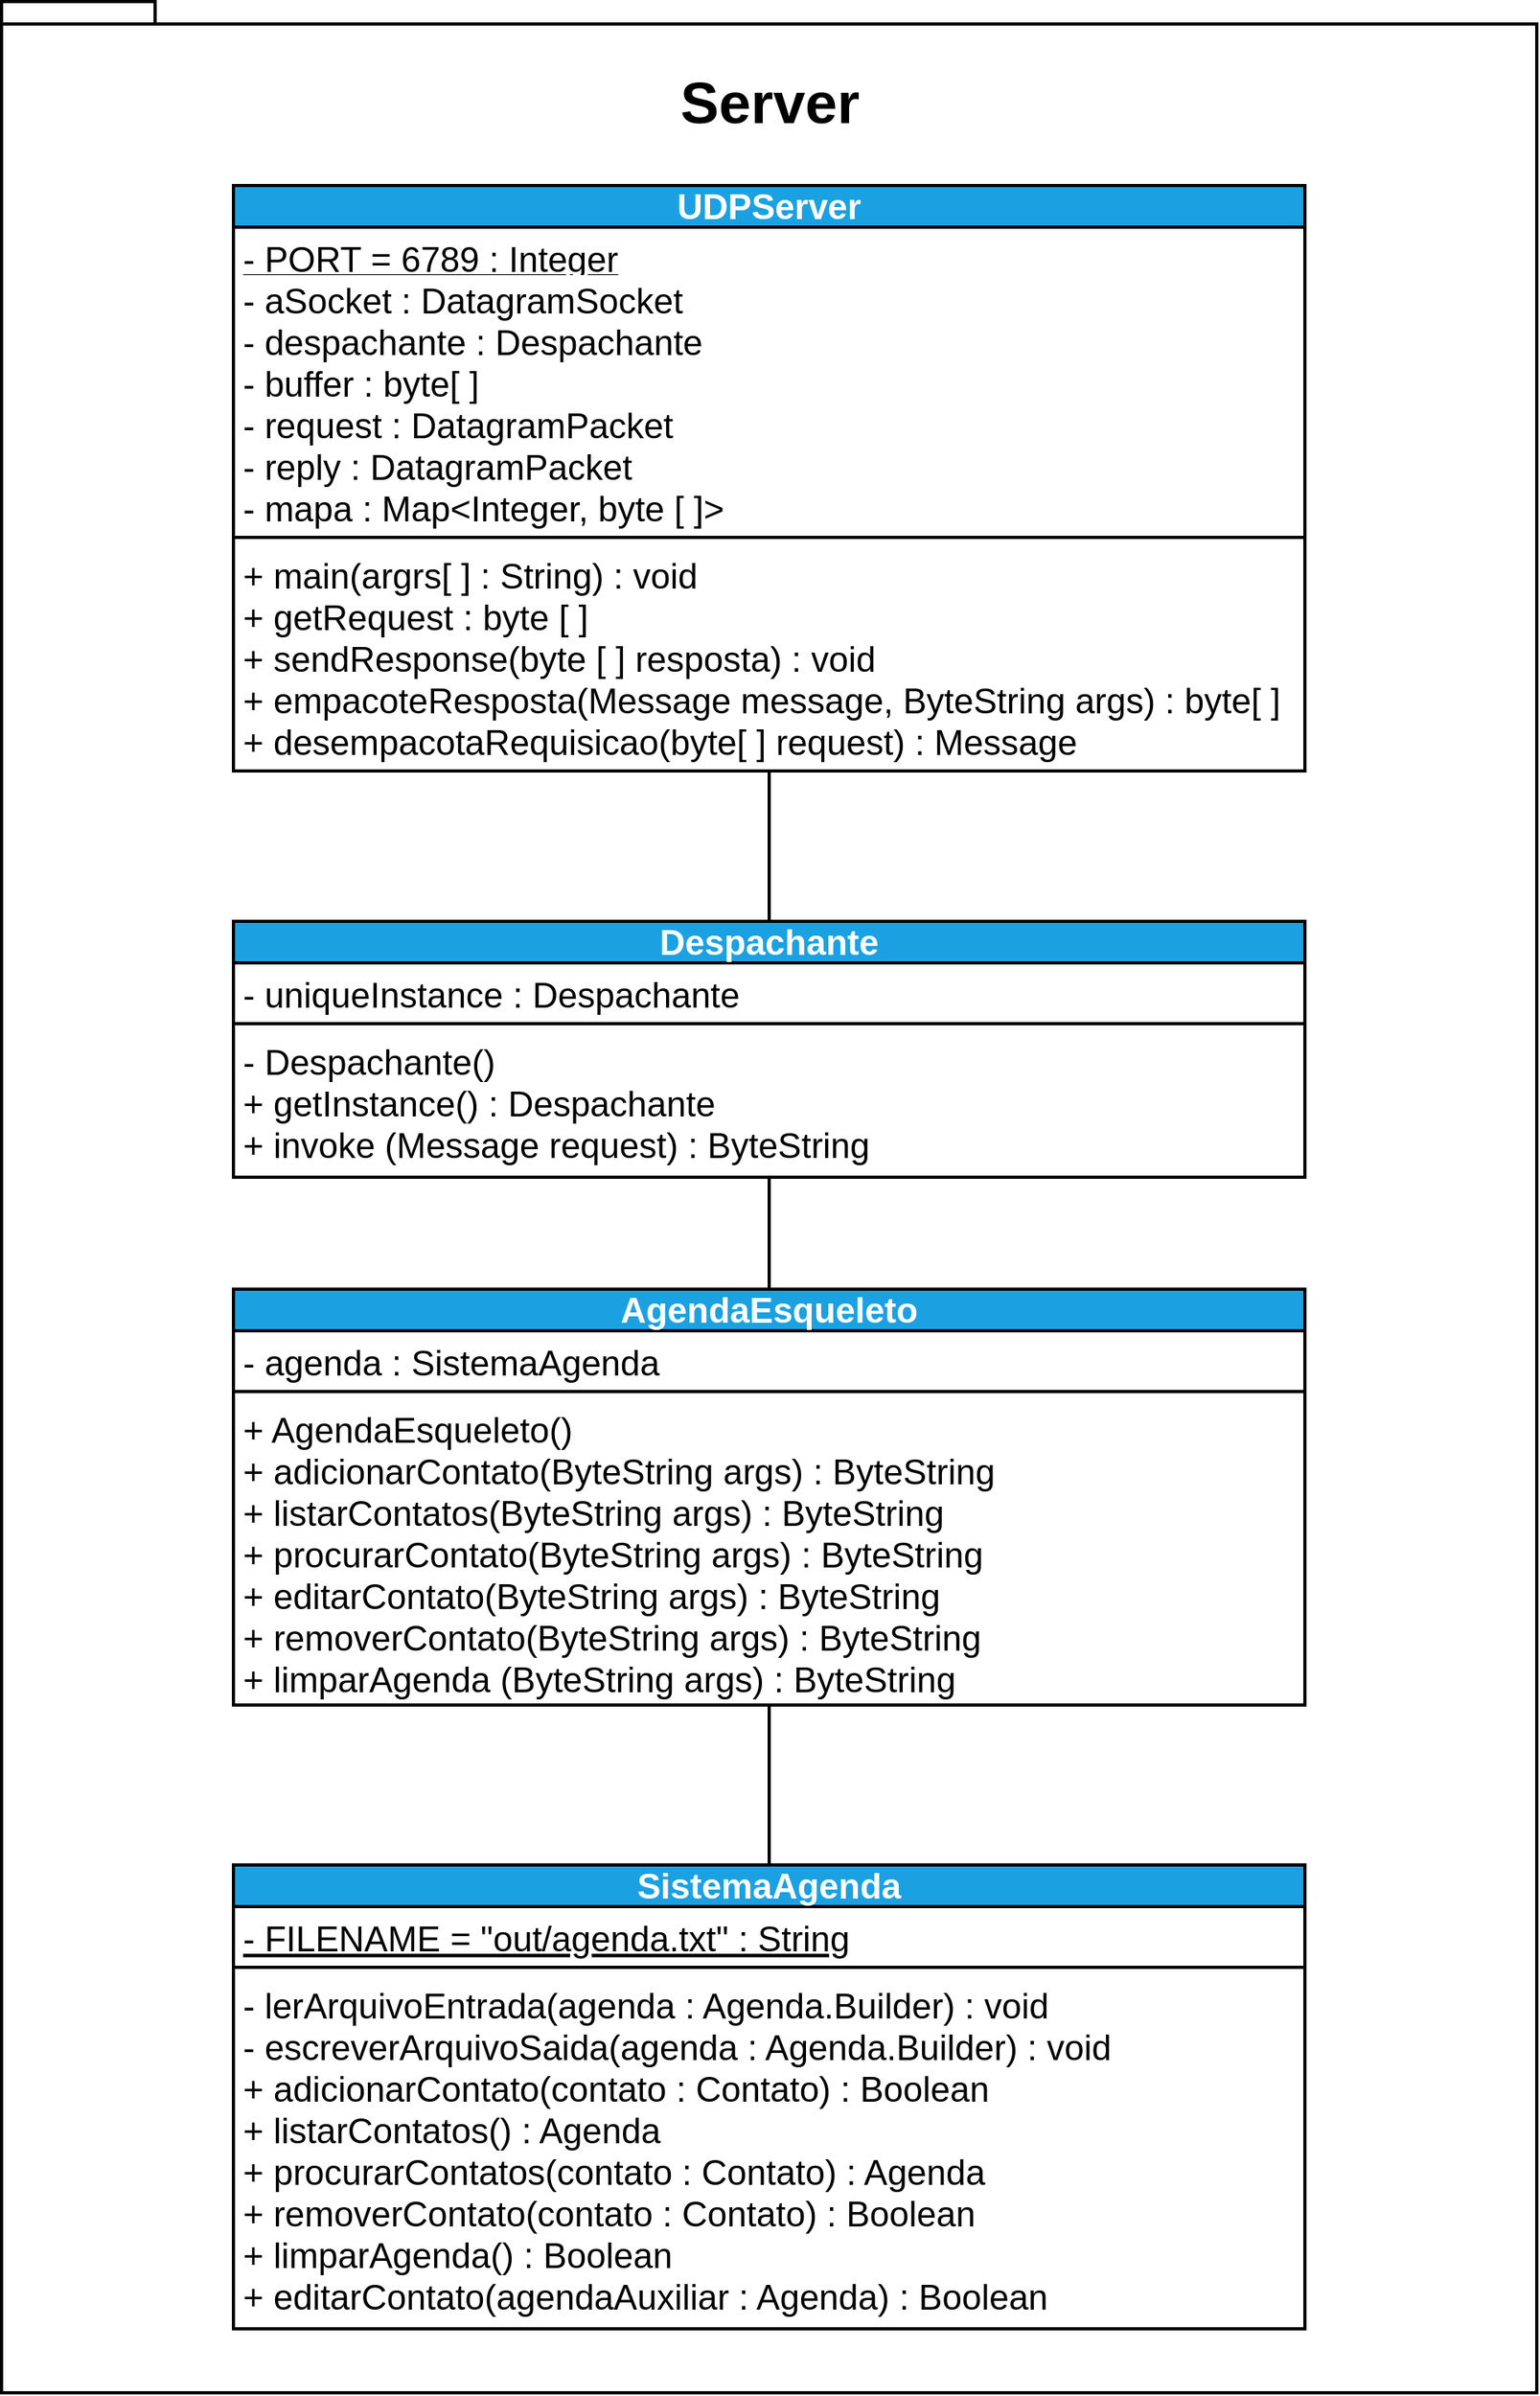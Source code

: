 <mxfile>
    <diagram id="XV0r0SYhwbYhjyHeBfLC" name="Página-1">
        <mxGraphModel dx="1053" dy="2679" grid="1" gridSize="10" guides="1" tooltips="1" connect="1" arrows="1" fold="1" page="1" pageScale="1" pageWidth="827" pageHeight="1169" math="0" shadow="0">
            <root>
                <mxCell id="0"/>
                <mxCell id="1" parent="0"/>
                <mxCell id="21" value="&lt;font style=&quot;font-size: 36px ; line-height: 2.6&quot;&gt;Server&lt;/font&gt;" style="shape=folder;fontStyle=1;spacingTop=10;tabWidth=40;tabHeight=14;tabPosition=left;html=1;fontSize=22;strokeColor=default;strokeWidth=2;verticalAlign=top;" vertex="1" parent="1">
                    <mxGeometry x="1024" y="-35" width="960" height="1495" as="geometry"/>
                </mxCell>
                <mxCell id="22" value="UDPServer" style="swimlane;fontStyle=1;align=center;verticalAlign=bottom;childLayout=stackLayout;horizontal=1;startSize=26;horizontalStack=0;resizeParent=1;resizeParentMax=0;resizeLast=0;collapsible=1;marginBottom=0;fontSize=22;strokeColor=#000000;strokeWidth=2;fillColor=#1ba1e2;fontColor=#ffffff;" vertex="1" parent="1">
                    <mxGeometry x="1169" y="80" width="670" height="366" as="geometry"/>
                </mxCell>
                <mxCell id="23" value="- PORT = 6789 : Integer" style="text;strokeColor=none;fillColor=none;align=left;verticalAlign=top;spacingLeft=4;spacingRight=4;overflow=hidden;rotatable=0;points=[[0,0.5],[1,0.5]];portConstraint=eastwest;fontSize=22;fontStyle=4" vertex="1" parent="22">
                    <mxGeometry y="26" width="670" height="26" as="geometry"/>
                </mxCell>
                <mxCell id="24" value="- aSocket : DatagramSocket&#10;- despachante : Despachante&#10;- buffer : byte[ ]&#10;- request : DatagramPacket&#10;- reply : DatagramPacket&#10;- mapa : Map&lt;Integer, byte [ ]&gt;" style="text;strokeColor=none;fillColor=none;align=left;verticalAlign=top;spacingLeft=4;spacingRight=4;overflow=hidden;rotatable=0;points=[[0,0.5],[1,0.5]];portConstraint=eastwest;fontSize=22;" vertex="1" parent="22">
                    <mxGeometry y="52" width="670" height="164" as="geometry"/>
                </mxCell>
                <mxCell id="25" value="" style="line;strokeWidth=2;fillColor=none;align=left;verticalAlign=middle;spacingTop=-1;spacingLeft=3;spacingRight=3;rotatable=0;labelPosition=right;points=[];portConstraint=eastwest;fontSize=17;" vertex="1" parent="22">
                    <mxGeometry y="216" width="670" height="8" as="geometry"/>
                </mxCell>
                <mxCell id="26" value="+ main(argrs[ ] : String) : void&#10;+ getRequest : byte [ ]&#10;+ sendResponse(byte [ ] resposta) : void&#10;+ empacoteResposta(Message message, ByteString args) : byte[ ]&#10;+ desempacotaRequisicao(byte[ ] request) : Message" style="text;strokeColor=none;fillColor=none;align=left;verticalAlign=top;spacingLeft=4;spacingRight=4;overflow=hidden;rotatable=0;points=[[0,0.5],[1,0.5]];portConstraint=eastwest;fontSize=22;strokeWidth=2;" vertex="1" parent="22">
                    <mxGeometry y="224" width="670" height="142" as="geometry"/>
                </mxCell>
                <mxCell id="27" style="edgeStyle=none;html=1;exitX=0.5;exitY=0;exitDx=0;exitDy=0;entryX=0.5;entryY=1;entryDx=0;entryDy=0;fontSize=22;endArrow=none;endFill=0;strokeWidth=2;" edge="1" parent="1" source="28" target="22">
                    <mxGeometry relative="1" as="geometry"/>
                </mxCell>
                <mxCell id="28" value="Despachante" style="swimlane;fontStyle=1;align=center;verticalAlign=bottom;childLayout=stackLayout;horizontal=1;startSize=26;horizontalStack=0;resizeParent=1;resizeParentMax=0;resizeLast=0;collapsible=1;marginBottom=0;fontSize=22;strokeColor=#000000;strokeWidth=2;fillColor=#1ba1e2;fontColor=#ffffff;" vertex="1" parent="1">
                    <mxGeometry x="1169" y="540" width="670" height="160" as="geometry"/>
                </mxCell>
                <mxCell id="29" value="- uniqueInstance : Despachante" style="text;strokeColor=none;fillColor=none;align=left;verticalAlign=top;spacingLeft=4;spacingRight=4;overflow=hidden;rotatable=0;points=[[0,0.5],[1,0.5]];portConstraint=eastwest;fontSize=22;" vertex="1" parent="28">
                    <mxGeometry y="26" width="670" height="34" as="geometry"/>
                </mxCell>
                <mxCell id="30" value="" style="line;strokeWidth=2;fillColor=none;align=left;verticalAlign=middle;spacingTop=-1;spacingLeft=3;spacingRight=3;rotatable=0;labelPosition=right;points=[];portConstraint=eastwest;fontSize=17;" vertex="1" parent="28">
                    <mxGeometry y="60" width="670" height="8" as="geometry"/>
                </mxCell>
                <mxCell id="31" value="- Despachante()&#10;+ getInstance() : Despachante&#10;+ invoke (Message request) : ByteString" style="text;strokeColor=none;fillColor=none;align=left;verticalAlign=top;spacingLeft=4;spacingRight=4;overflow=hidden;rotatable=0;points=[[0,0.5],[1,0.5]];portConstraint=eastwest;fontSize=22;strokeWidth=2;" vertex="1" parent="28">
                    <mxGeometry y="68" width="670" height="92" as="geometry"/>
                </mxCell>
                <mxCell id="32" style="edgeStyle=none;html=1;exitX=0.5;exitY=0;exitDx=0;exitDy=0;entryX=0.5;entryY=1;entryDx=0;entryDy=0;fontSize=22;endArrow=none;endFill=0;strokeWidth=2;" edge="1" parent="1" source="33" target="28">
                    <mxGeometry relative="1" as="geometry"/>
                </mxCell>
                <mxCell id="33" value="AgendaEsqueleto" style="swimlane;fontStyle=1;align=center;verticalAlign=bottom;childLayout=stackLayout;horizontal=1;startSize=26;horizontalStack=0;resizeParent=1;resizeParentMax=0;resizeLast=0;collapsible=1;marginBottom=0;fontSize=22;strokeColor=#000000;strokeWidth=2;fillColor=#1ba1e2;fontColor=#ffffff;" vertex="1" parent="1">
                    <mxGeometry x="1169" y="770" width="670" height="260" as="geometry"/>
                </mxCell>
                <mxCell id="34" value="- agenda : SistemaAgenda" style="text;strokeColor=none;fillColor=none;align=left;verticalAlign=top;spacingLeft=4;spacingRight=4;overflow=hidden;rotatable=0;points=[[0,0.5],[1,0.5]];portConstraint=eastwest;fontSize=22;" vertex="1" parent="33">
                    <mxGeometry y="26" width="670" height="34" as="geometry"/>
                </mxCell>
                <mxCell id="35" value="" style="line;strokeWidth=2;fillColor=none;align=left;verticalAlign=middle;spacingTop=-1;spacingLeft=3;spacingRight=3;rotatable=0;labelPosition=right;points=[];portConstraint=eastwest;fontSize=17;" vertex="1" parent="33">
                    <mxGeometry y="60" width="670" height="8" as="geometry"/>
                </mxCell>
                <mxCell id="36" value="+ AgendaEsqueleto()&#10;+ adicionarContato(ByteString args) : ByteString&#10;+ listarContatos(ByteString args) : ByteString&#10;+ procurarContato(ByteString args) : ByteString&#10;+ editarContato(ByteString args) : ByteString&#10;+ removerContato(ByteString args) : ByteString&#10;+ limparAgenda (ByteString args) : ByteString&#10;" style="text;strokeColor=none;fillColor=none;align=left;verticalAlign=top;spacingLeft=4;spacingRight=4;overflow=hidden;rotatable=0;points=[[0,0.5],[1,0.5]];portConstraint=eastwest;fontSize=22;strokeWidth=2;" vertex="1" parent="33">
                    <mxGeometry y="68" width="670" height="192" as="geometry"/>
                </mxCell>
                <mxCell id="37" style="edgeStyle=none;html=1;exitX=0.5;exitY=0;exitDx=0;exitDy=0;entryX=0.5;entryY=1;entryDx=0;entryDy=0;fontSize=22;endArrow=none;endFill=0;strokeWidth=2;" edge="1" parent="1" source="38" target="33">
                    <mxGeometry relative="1" as="geometry"/>
                </mxCell>
                <mxCell id="38" value="SistemaAgenda" style="swimlane;fontStyle=1;align=center;verticalAlign=bottom;childLayout=stackLayout;horizontal=1;startSize=26;horizontalStack=0;resizeParent=1;resizeParentMax=0;resizeLast=0;collapsible=1;marginBottom=0;fontSize=22;strokeColor=#000000;strokeWidth=2;fillColor=#1ba1e2;fontColor=#ffffff;" vertex="1" parent="1">
                    <mxGeometry x="1169" y="1130" width="670" height="290" as="geometry"/>
                </mxCell>
                <mxCell id="39" value="- FILENAME = &quot;out/agenda.txt&quot; : String" style="text;strokeColor=none;fillColor=none;align=left;verticalAlign=top;spacingLeft=4;spacingRight=4;overflow=hidden;rotatable=0;points=[[0,0.5],[1,0.5]];portConstraint=eastwest;fontSize=22;fontStyle=4" vertex="1" parent="38">
                    <mxGeometry y="26" width="670" height="34" as="geometry"/>
                </mxCell>
                <mxCell id="40" value="" style="line;strokeWidth=2;fillColor=none;align=left;verticalAlign=middle;spacingTop=-1;spacingLeft=3;spacingRight=3;rotatable=0;labelPosition=right;points=[];portConstraint=eastwest;fontSize=17;" vertex="1" parent="38">
                    <mxGeometry y="60" width="670" height="8" as="geometry"/>
                </mxCell>
                <mxCell id="41" value="- lerArquivoEntrada(agenda : Agenda.Builder) : void&#10;- escreverArquivoSaida(agenda : Agenda.Builder) : void&#10;+ adicionarContato(contato : Contato) : Boolean&#10;+ listarContatos() : Agenda&#10;+ procurarContatos(contato : Contato) : Agenda&#10;+ removerContato(contato : Contato) : Boolean&#10;+ limparAgenda() : Boolean&#10;+ editarContato(agendaAuxiliar : Agenda) : Boolean" style="text;strokeColor=none;fillColor=none;align=left;verticalAlign=top;spacingLeft=4;spacingRight=4;overflow=hidden;rotatable=0;points=[[0,0.5],[1,0.5]];portConstraint=eastwest;fontSize=22;strokeWidth=2;" vertex="1" parent="38">
                    <mxGeometry y="68" width="670" height="222" as="geometry"/>
                </mxCell>
            </root>
        </mxGraphModel>
    </diagram>
</mxfile>